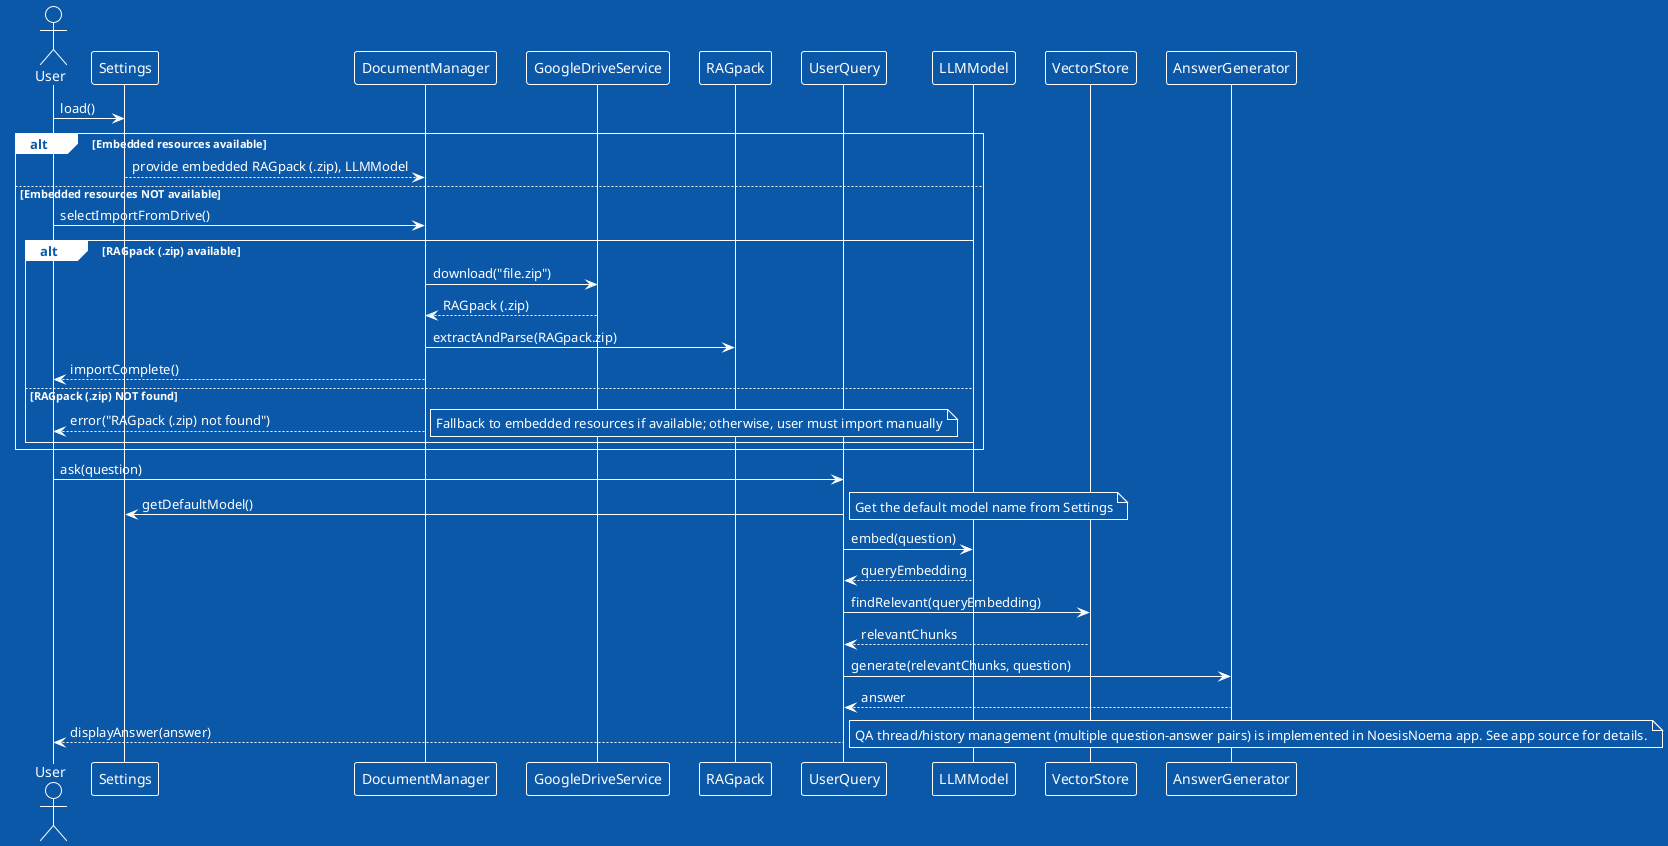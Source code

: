 @startuml
!theme amiga
actor User

User -> Settings : load()
alt Embedded resources available
    Settings --> DocumentManager : provide embedded RAGpack (.zip), LLMModel
else Embedded resources NOT available
    User -> DocumentManager : selectImportFromDrive()

    alt RAGpack (.zip) available
        DocumentManager -> GoogleDriveService : download("file.zip")
        GoogleDriveService --> DocumentManager : RAGpack (.zip)
        DocumentManager -> RAGpack : extractAndParse(RAGpack.zip)
        DocumentManager --> User : importComplete()
    else RAGpack (.zip) NOT found
        DocumentManager --> User : error("RAGpack (.zip) not found")
        note right: Fallback to embedded resources if available; otherwise, user must import manually
    end
end

User -> UserQuery : ask(question)
UserQuery -> Settings : getDefaultModel()
note right: Get the default model name from Settings
UserQuery -> LLMModel : embed(question)
LLMModel --> UserQuery : queryEmbedding

UserQuery -> VectorStore : findRelevant(queryEmbedding)
VectorStore --> UserQuery : relevantChunks

UserQuery -> AnswerGenerator : generate(relevantChunks, question)
AnswerGenerator --> UserQuery : answer

UserQuery --> User : displayAnswer(answer)
note right: QA thread/history management (multiple question-answer pairs) is implemented in NoesisNoema app. See app source for details.
@enduml